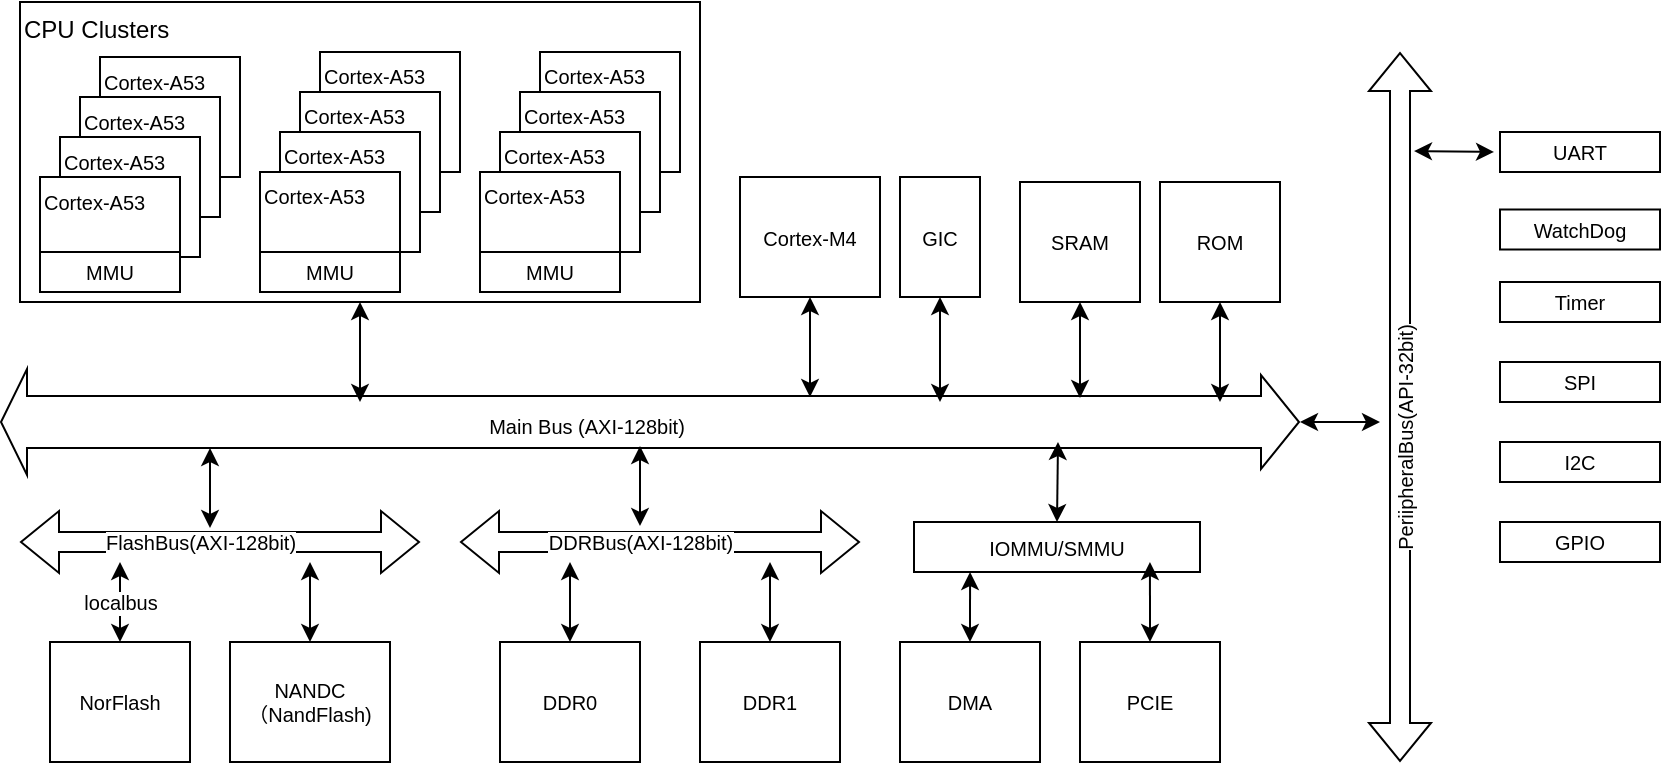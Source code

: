 <mxfile version="16.6.1" type="github">
  <diagram id="RcyMune0KPW6Q-b5uWD_" name="Page-1">
    <mxGraphModel dx="1422" dy="849" grid="1" gridSize="10" guides="1" tooltips="1" connect="1" arrows="1" fold="1" page="1" pageScale="1" pageWidth="827" pageHeight="1169" math="0" shadow="0">
      <root>
        <mxCell id="0" />
        <mxCell id="1" parent="0" />
        <mxCell id="PgHBNwZBbpcAS7DVFFbe-2" value="CPU Clusters" style="rounded=0;whiteSpace=wrap;html=1;align=left;verticalAlign=top;" vertex="1" parent="1">
          <mxGeometry x="120" y="100" width="340" height="150" as="geometry" />
        </mxCell>
        <mxCell id="PgHBNwZBbpcAS7DVFFbe-3" value="&lt;font style=&quot;font-size: 10px&quot;&gt;Cortex-A53&lt;/font&gt;" style="rounded=0;whiteSpace=wrap;html=1;align=left;verticalAlign=top;fontSize=9;" vertex="1" parent="1">
          <mxGeometry x="160" y="127.5" width="70" height="60" as="geometry" />
        </mxCell>
        <mxCell id="PgHBNwZBbpcAS7DVFFbe-5" value="&lt;font style=&quot;font-size: 10px&quot;&gt;Cortex-A53&lt;/font&gt;" style="rounded=0;whiteSpace=wrap;html=1;align=left;verticalAlign=top;fontSize=9;" vertex="1" parent="1">
          <mxGeometry x="150" y="147.5" width="70" height="60" as="geometry" />
        </mxCell>
        <mxCell id="PgHBNwZBbpcAS7DVFFbe-6" value="&lt;font style=&quot;font-size: 10px&quot;&gt;Cortex-A53&lt;/font&gt;" style="rounded=0;whiteSpace=wrap;html=1;align=left;verticalAlign=top;fontSize=9;" vertex="1" parent="1">
          <mxGeometry x="140" y="167.5" width="70" height="60" as="geometry" />
        </mxCell>
        <mxCell id="PgHBNwZBbpcAS7DVFFbe-7" value="&lt;font style=&quot;font-size: 10px&quot;&gt;Cortex-A53&lt;/font&gt;" style="rounded=0;whiteSpace=wrap;html=1;align=left;verticalAlign=top;fontSize=9;" vertex="1" parent="1">
          <mxGeometry x="130" y="187.5" width="70" height="52.5" as="geometry" />
        </mxCell>
        <mxCell id="PgHBNwZBbpcAS7DVFFbe-8" value="&lt;font style=&quot;font-size: 10px&quot;&gt;Cortex-A53&lt;/font&gt;" style="rounded=0;whiteSpace=wrap;html=1;align=left;verticalAlign=top;fontSize=9;" vertex="1" parent="1">
          <mxGeometry x="270" y="125" width="70" height="60" as="geometry" />
        </mxCell>
        <mxCell id="PgHBNwZBbpcAS7DVFFbe-9" value="&lt;font style=&quot;font-size: 10px&quot;&gt;Cortex-A53&lt;/font&gt;" style="rounded=0;whiteSpace=wrap;html=1;align=left;verticalAlign=top;fontSize=9;" vertex="1" parent="1">
          <mxGeometry x="260" y="145" width="70" height="60" as="geometry" />
        </mxCell>
        <mxCell id="PgHBNwZBbpcAS7DVFFbe-10" value="&lt;font style=&quot;font-size: 10px&quot;&gt;Cortex-A53&lt;/font&gt;" style="rounded=0;whiteSpace=wrap;html=1;align=left;verticalAlign=top;fontSize=9;" vertex="1" parent="1">
          <mxGeometry x="250" y="165" width="70" height="60" as="geometry" />
        </mxCell>
        <mxCell id="PgHBNwZBbpcAS7DVFFbe-11" value="&lt;font style=&quot;font-size: 10px&quot;&gt;Cortex-A53&lt;/font&gt;" style="rounded=0;whiteSpace=wrap;html=1;align=left;verticalAlign=top;fontSize=9;" vertex="1" parent="1">
          <mxGeometry x="240" y="185" width="70" height="60" as="geometry" />
        </mxCell>
        <mxCell id="PgHBNwZBbpcAS7DVFFbe-12" value="&lt;font style=&quot;font-size: 10px&quot;&gt;Cortex-A53&lt;/font&gt;" style="rounded=0;whiteSpace=wrap;html=1;align=left;verticalAlign=top;fontSize=9;" vertex="1" parent="1">
          <mxGeometry x="380" y="125" width="70" height="60" as="geometry" />
        </mxCell>
        <mxCell id="PgHBNwZBbpcAS7DVFFbe-13" value="&lt;font style=&quot;font-size: 10px&quot;&gt;Cortex-A53&lt;/font&gt;" style="rounded=0;whiteSpace=wrap;html=1;align=left;verticalAlign=top;fontSize=9;" vertex="1" parent="1">
          <mxGeometry x="370" y="145" width="70" height="60" as="geometry" />
        </mxCell>
        <mxCell id="PgHBNwZBbpcAS7DVFFbe-14" value="&lt;font style=&quot;font-size: 10px&quot;&gt;Cortex-A53&lt;/font&gt;" style="rounded=0;whiteSpace=wrap;html=1;align=left;verticalAlign=top;fontSize=9;" vertex="1" parent="1">
          <mxGeometry x="360" y="165" width="70" height="60" as="geometry" />
        </mxCell>
        <mxCell id="PgHBNwZBbpcAS7DVFFbe-15" value="&lt;font style=&quot;font-size: 10px&quot;&gt;Cortex-A53&lt;/font&gt;" style="rounded=0;whiteSpace=wrap;html=1;align=left;verticalAlign=top;fontSize=9;" vertex="1" parent="1">
          <mxGeometry x="350" y="185" width="70" height="60" as="geometry" />
        </mxCell>
        <mxCell id="PgHBNwZBbpcAS7DVFFbe-16" value="GIC" style="rounded=0;whiteSpace=wrap;html=1;fontSize=10;" vertex="1" parent="1">
          <mxGeometry x="560" y="187.5" width="40" height="60" as="geometry" />
        </mxCell>
        <mxCell id="PgHBNwZBbpcAS7DVFFbe-17" value="" style="shape=flexArrow;endArrow=classic;startArrow=classic;html=1;rounded=0;fontSize=10;startWidth=26;startSize=4;width=26;" edge="1" parent="1">
          <mxGeometry width="100" height="100" relative="1" as="geometry">
            <mxPoint x="110" y="310" as="sourcePoint" />
            <mxPoint x="760" y="310" as="targetPoint" />
          </mxGeometry>
        </mxCell>
        <mxCell id="PgHBNwZBbpcAS7DVFFbe-18" value="Main Bus (AXI-128bit)" style="edgeLabel;html=1;align=center;verticalAlign=middle;resizable=0;points=[];fontSize=10;" vertex="1" connectable="0" parent="PgHBNwZBbpcAS7DVFFbe-17">
          <mxGeometry x="-0.099" y="-2" relative="1" as="geometry">
            <mxPoint as="offset" />
          </mxGeometry>
        </mxCell>
        <mxCell id="PgHBNwZBbpcAS7DVFFbe-21" value="SRAM" style="rounded=0;whiteSpace=wrap;html=1;fontSize=10;" vertex="1" parent="1">
          <mxGeometry x="620" y="190" width="60" height="60" as="geometry" />
        </mxCell>
        <mxCell id="PgHBNwZBbpcAS7DVFFbe-23" value="NorFlash" style="rounded=0;whiteSpace=wrap;html=1;fontSize=10;" vertex="1" parent="1">
          <mxGeometry x="135" y="420" width="70" height="60" as="geometry" />
        </mxCell>
        <mxCell id="PgHBNwZBbpcAS7DVFFbe-24" value="DDR0" style="rounded=0;whiteSpace=wrap;html=1;fontSize=10;" vertex="1" parent="1">
          <mxGeometry x="360" y="420" width="70" height="60" as="geometry" />
        </mxCell>
        <mxCell id="PgHBNwZBbpcAS7DVFFbe-28" value="" style="shape=flexArrow;endArrow=classic;startArrow=classic;html=1;rounded=0;fontSize=10;" edge="1" parent="1">
          <mxGeometry width="100" height="100" relative="1" as="geometry">
            <mxPoint x="120" y="370" as="sourcePoint" />
            <mxPoint x="320" y="370" as="targetPoint" />
          </mxGeometry>
        </mxCell>
        <mxCell id="PgHBNwZBbpcAS7DVFFbe-29" value="FlashBus(AXI-128bit)" style="edgeLabel;html=1;align=center;verticalAlign=middle;resizable=0;points=[];fontSize=10;" vertex="1" connectable="0" parent="PgHBNwZBbpcAS7DVFFbe-28">
          <mxGeometry x="-0.099" y="-2" relative="1" as="geometry">
            <mxPoint y="-2" as="offset" />
          </mxGeometry>
        </mxCell>
        <mxCell id="PgHBNwZBbpcAS7DVFFbe-30" value="NANDC&lt;br&gt;（NandFlash)" style="rounded=0;whiteSpace=wrap;html=1;fontSize=10;" vertex="1" parent="1">
          <mxGeometry x="225" y="420" width="80" height="60" as="geometry" />
        </mxCell>
        <mxCell id="PgHBNwZBbpcAS7DVFFbe-34" value="DMA" style="rounded=0;whiteSpace=wrap;html=1;fontSize=10;" vertex="1" parent="1">
          <mxGeometry x="560" y="420" width="70" height="60" as="geometry" />
        </mxCell>
        <mxCell id="PgHBNwZBbpcAS7DVFFbe-35" value="" style="shape=flexArrow;endArrow=classic;startArrow=classic;html=1;rounded=0;fontSize=10;" edge="1" parent="1">
          <mxGeometry width="100" height="100" relative="1" as="geometry">
            <mxPoint x="340" y="370" as="sourcePoint" />
            <mxPoint x="540" y="370" as="targetPoint" />
          </mxGeometry>
        </mxCell>
        <mxCell id="PgHBNwZBbpcAS7DVFFbe-36" value="DDRBus(AXI-128bit)" style="edgeLabel;html=1;align=center;verticalAlign=middle;resizable=0;points=[];fontSize=10;" vertex="1" connectable="0" parent="PgHBNwZBbpcAS7DVFFbe-35">
          <mxGeometry x="-0.099" y="-2" relative="1" as="geometry">
            <mxPoint y="-2" as="offset" />
          </mxGeometry>
        </mxCell>
        <mxCell id="PgHBNwZBbpcAS7DVFFbe-37" value="MMU" style="rounded=0;whiteSpace=wrap;html=1;fontSize=10;" vertex="1" parent="1">
          <mxGeometry x="130" y="225" width="70" height="20" as="geometry" />
        </mxCell>
        <mxCell id="PgHBNwZBbpcAS7DVFFbe-39" value="MMU" style="rounded=0;whiteSpace=wrap;html=1;fontSize=10;" vertex="1" parent="1">
          <mxGeometry x="240" y="225" width="70" height="20" as="geometry" />
        </mxCell>
        <mxCell id="PgHBNwZBbpcAS7DVFFbe-40" value="MMU" style="rounded=0;whiteSpace=wrap;html=1;fontSize=10;" vertex="1" parent="1">
          <mxGeometry x="350" y="225" width="70" height="20" as="geometry" />
        </mxCell>
        <mxCell id="PgHBNwZBbpcAS7DVFFbe-41" value="IOMMU/SMMU" style="rounded=0;whiteSpace=wrap;html=1;fontSize=10;" vertex="1" parent="1">
          <mxGeometry x="567" y="360" width="143" height="25" as="geometry" />
        </mxCell>
        <mxCell id="PgHBNwZBbpcAS7DVFFbe-43" value="" style="endArrow=classic;startArrow=classic;html=1;rounded=0;fontSize=10;exitX=0.5;exitY=0;exitDx=0;exitDy=0;entryX=0.196;entryY=1;entryDx=0;entryDy=0;entryPerimeter=0;" edge="1" parent="1" source="PgHBNwZBbpcAS7DVFFbe-34" target="PgHBNwZBbpcAS7DVFFbe-41">
          <mxGeometry width="50" height="50" relative="1" as="geometry">
            <mxPoint x="595" y="525" as="sourcePoint" />
            <mxPoint x="750" y="460" as="targetPoint" />
          </mxGeometry>
        </mxCell>
        <mxCell id="PgHBNwZBbpcAS7DVFFbe-44" value="" style="endArrow=classic;startArrow=classic;html=1;rounded=0;fontSize=10;entryX=0.5;entryY=0;entryDx=0;entryDy=0;" edge="1" parent="1" target="PgHBNwZBbpcAS7DVFFbe-41">
          <mxGeometry width="50" height="50" relative="1" as="geometry">
            <mxPoint x="639" y="320" as="sourcePoint" />
            <mxPoint x="725" y="177.5" as="targetPoint" />
          </mxGeometry>
        </mxCell>
        <mxCell id="PgHBNwZBbpcAS7DVFFbe-45" value="PCIE" style="rounded=0;whiteSpace=wrap;html=1;fontSize=10;" vertex="1" parent="1">
          <mxGeometry x="650" y="420" width="70" height="60" as="geometry" />
        </mxCell>
        <mxCell id="PgHBNwZBbpcAS7DVFFbe-46" value="" style="endArrow=classic;startArrow=classic;html=1;rounded=0;fontSize=10;exitX=0.825;exitY=0.8;exitDx=0;exitDy=0;exitPerimeter=0;" edge="1" parent="1" source="PgHBNwZBbpcAS7DVFFbe-41">
          <mxGeometry width="50" height="50" relative="1" as="geometry">
            <mxPoint x="685" y="390" as="sourcePoint" />
            <mxPoint x="685" y="420" as="targetPoint" />
          </mxGeometry>
        </mxCell>
        <mxCell id="PgHBNwZBbpcAS7DVFFbe-47" value="" style="endArrow=classic;startArrow=classic;html=1;rounded=0;fontSize=10;entryX=0.5;entryY=1;entryDx=0;entryDy=0;" edge="1" parent="1" target="PgHBNwZBbpcAS7DVFFbe-21">
          <mxGeometry width="50" height="50" relative="1" as="geometry">
            <mxPoint x="650" y="298" as="sourcePoint" />
            <mxPoint x="838.5" y="257.5" as="targetPoint" />
          </mxGeometry>
        </mxCell>
        <mxCell id="PgHBNwZBbpcAS7DVFFbe-48" value="" style="endArrow=classic;startArrow=classic;html=1;rounded=0;fontSize=10;entryX=0.5;entryY=1;entryDx=0;entryDy=0;" edge="1" parent="1" target="PgHBNwZBbpcAS7DVFFbe-16">
          <mxGeometry width="50" height="50" relative="1" as="geometry">
            <mxPoint x="580" y="300" as="sourcePoint" />
            <mxPoint x="705" y="257.5" as="targetPoint" />
          </mxGeometry>
        </mxCell>
        <mxCell id="PgHBNwZBbpcAS7DVFFbe-49" value="" style="endArrow=classic;startArrow=classic;html=1;rounded=0;fontSize=10;entryX=0.5;entryY=1;entryDx=0;entryDy=0;" edge="1" parent="1" target="PgHBNwZBbpcAS7DVFFbe-2">
          <mxGeometry width="50" height="50" relative="1" as="geometry">
            <mxPoint x="290" y="300" as="sourcePoint" />
            <mxPoint x="555" y="260" as="targetPoint" />
          </mxGeometry>
        </mxCell>
        <mxCell id="PgHBNwZBbpcAS7DVFFbe-50" value="" style="endArrow=classic;startArrow=classic;html=1;rounded=0;fontSize=10;" edge="1" parent="1">
          <mxGeometry width="50" height="50" relative="1" as="geometry">
            <mxPoint x="215" y="363" as="sourcePoint" />
            <mxPoint x="215" y="323" as="targetPoint" />
          </mxGeometry>
        </mxCell>
        <mxCell id="PgHBNwZBbpcAS7DVFFbe-51" value="localbus" style="endArrow=classic;startArrow=classic;html=1;rounded=0;fontSize=10;" edge="1" parent="1">
          <mxGeometry width="50" height="50" relative="1" as="geometry">
            <mxPoint x="170" y="420" as="sourcePoint" />
            <mxPoint x="170" y="380" as="targetPoint" />
          </mxGeometry>
        </mxCell>
        <mxCell id="PgHBNwZBbpcAS7DVFFbe-52" value="" style="endArrow=classic;startArrow=classic;html=1;rounded=0;fontSize=10;" edge="1" parent="1">
          <mxGeometry width="50" height="50" relative="1" as="geometry">
            <mxPoint x="265" y="420" as="sourcePoint" />
            <mxPoint x="265" y="380" as="targetPoint" />
          </mxGeometry>
        </mxCell>
        <mxCell id="PgHBNwZBbpcAS7DVFFbe-53" value="DDR1" style="rounded=0;whiteSpace=wrap;html=1;fontSize=10;" vertex="1" parent="1">
          <mxGeometry x="460" y="420" width="70" height="60" as="geometry" />
        </mxCell>
        <mxCell id="PgHBNwZBbpcAS7DVFFbe-54" value="" style="endArrow=classic;startArrow=classic;html=1;rounded=0;fontSize=10;" edge="1" parent="1">
          <mxGeometry width="50" height="50" relative="1" as="geometry">
            <mxPoint x="430" y="362" as="sourcePoint" />
            <mxPoint x="430" y="322" as="targetPoint" />
          </mxGeometry>
        </mxCell>
        <mxCell id="PgHBNwZBbpcAS7DVFFbe-55" value="" style="endArrow=classic;startArrow=classic;html=1;rounded=0;fontSize=10;exitX=0.5;exitY=0;exitDx=0;exitDy=0;" edge="1" parent="1" source="PgHBNwZBbpcAS7DVFFbe-24">
          <mxGeometry width="50" height="50" relative="1" as="geometry">
            <mxPoint x="440" y="370" as="sourcePoint" />
            <mxPoint x="395" y="380" as="targetPoint" />
          </mxGeometry>
        </mxCell>
        <mxCell id="PgHBNwZBbpcAS7DVFFbe-56" value="" style="endArrow=classic;startArrow=classic;html=1;rounded=0;fontSize=10;exitX=0.5;exitY=0;exitDx=0;exitDy=0;" edge="1" parent="1" source="PgHBNwZBbpcAS7DVFFbe-53">
          <mxGeometry width="50" height="50" relative="1" as="geometry">
            <mxPoint x="405" y="430" as="sourcePoint" />
            <mxPoint x="495" y="380" as="targetPoint" />
          </mxGeometry>
        </mxCell>
        <mxCell id="PgHBNwZBbpcAS7DVFFbe-57" value="" style="shape=flexArrow;endArrow=classic;startArrow=classic;html=1;rounded=0;fontSize=10;" edge="1" parent="1">
          <mxGeometry width="100" height="100" relative="1" as="geometry">
            <mxPoint x="810" y="480" as="sourcePoint" />
            <mxPoint x="810" y="125" as="targetPoint" />
          </mxGeometry>
        </mxCell>
        <mxCell id="PgHBNwZBbpcAS7DVFFbe-58" value="PeriipheralBus(API-32bit)" style="edgeLabel;html=1;align=center;verticalAlign=middle;resizable=0;points=[];fontSize=10;horizontal=0;" vertex="1" connectable="0" parent="PgHBNwZBbpcAS7DVFFbe-57">
          <mxGeometry x="-0.099" y="-2" relative="1" as="geometry">
            <mxPoint y="-2" as="offset" />
          </mxGeometry>
        </mxCell>
        <mxCell id="PgHBNwZBbpcAS7DVFFbe-59" value="" style="endArrow=classic;startArrow=classic;html=1;rounded=0;fontSize=10;" edge="1" parent="1">
          <mxGeometry width="50" height="50" relative="1" as="geometry">
            <mxPoint x="760" y="310" as="sourcePoint" />
            <mxPoint x="800" y="310" as="targetPoint" />
          </mxGeometry>
        </mxCell>
        <mxCell id="PgHBNwZBbpcAS7DVFFbe-60" value="UART" style="rounded=0;whiteSpace=wrap;html=1;fontSize=10;horizontal=1;" vertex="1" parent="1">
          <mxGeometry x="860" y="165" width="80" height="20" as="geometry" />
        </mxCell>
        <mxCell id="PgHBNwZBbpcAS7DVFFbe-61" value="" style="endArrow=classic;startArrow=classic;html=1;rounded=0;fontSize=10;" edge="1" parent="1">
          <mxGeometry width="50" height="50" relative="1" as="geometry">
            <mxPoint x="817" y="174.5" as="sourcePoint" />
            <mxPoint x="857" y="175" as="targetPoint" />
          </mxGeometry>
        </mxCell>
        <mxCell id="PgHBNwZBbpcAS7DVFFbe-62" value="Cortex-M4" style="rounded=0;whiteSpace=wrap;html=1;fontSize=10;" vertex="1" parent="1">
          <mxGeometry x="480" y="187.5" width="70" height="60" as="geometry" />
        </mxCell>
        <mxCell id="PgHBNwZBbpcAS7DVFFbe-64" value="" style="endArrow=classic;startArrow=classic;html=1;rounded=0;fontSize=10;entryX=0.5;entryY=1;entryDx=0;entryDy=0;" edge="1" parent="1" target="PgHBNwZBbpcAS7DVFFbe-62">
          <mxGeometry width="50" height="50" relative="1" as="geometry">
            <mxPoint x="515" y="297.5" as="sourcePoint" />
            <mxPoint x="665" y="257.5" as="targetPoint" />
          </mxGeometry>
        </mxCell>
        <mxCell id="PgHBNwZBbpcAS7DVFFbe-65" value="WatchDog" style="rounded=0;whiteSpace=wrap;html=1;fontSize=10;horizontal=1;" vertex="1" parent="1">
          <mxGeometry x="860" y="203.75" width="80" height="20" as="geometry" />
        </mxCell>
        <mxCell id="PgHBNwZBbpcAS7DVFFbe-67" value="Timer" style="rounded=0;whiteSpace=wrap;html=1;fontSize=10;horizontal=1;" vertex="1" parent="1">
          <mxGeometry x="860" y="240" width="80" height="20" as="geometry" />
        </mxCell>
        <mxCell id="PgHBNwZBbpcAS7DVFFbe-68" value="SPI" style="rounded=0;whiteSpace=wrap;html=1;fontSize=10;horizontal=1;" vertex="1" parent="1">
          <mxGeometry x="860" y="280" width="80" height="20" as="geometry" />
        </mxCell>
        <mxCell id="PgHBNwZBbpcAS7DVFFbe-69" value="I2C" style="rounded=0;whiteSpace=wrap;html=1;fontSize=10;horizontal=1;" vertex="1" parent="1">
          <mxGeometry x="860" y="320" width="80" height="20" as="geometry" />
        </mxCell>
        <mxCell id="PgHBNwZBbpcAS7DVFFbe-70" value="GPIO" style="rounded=0;whiteSpace=wrap;html=1;fontSize=10;horizontal=1;" vertex="1" parent="1">
          <mxGeometry x="860" y="360" width="80" height="20" as="geometry" />
        </mxCell>
        <mxCell id="PgHBNwZBbpcAS7DVFFbe-71" value="ROM" style="rounded=0;whiteSpace=wrap;html=1;fontSize=10;" vertex="1" parent="1">
          <mxGeometry x="690" y="190" width="60" height="60" as="geometry" />
        </mxCell>
        <mxCell id="PgHBNwZBbpcAS7DVFFbe-73" value="" style="endArrow=classic;startArrow=classic;html=1;rounded=0;fontSize=10;entryX=0.5;entryY=1;entryDx=0;entryDy=0;" edge="1" parent="1" target="PgHBNwZBbpcAS7DVFFbe-71">
          <mxGeometry width="50" height="50" relative="1" as="geometry">
            <mxPoint x="720" y="300" as="sourcePoint" />
            <mxPoint x="660" y="260" as="targetPoint" />
          </mxGeometry>
        </mxCell>
      </root>
    </mxGraphModel>
  </diagram>
</mxfile>
